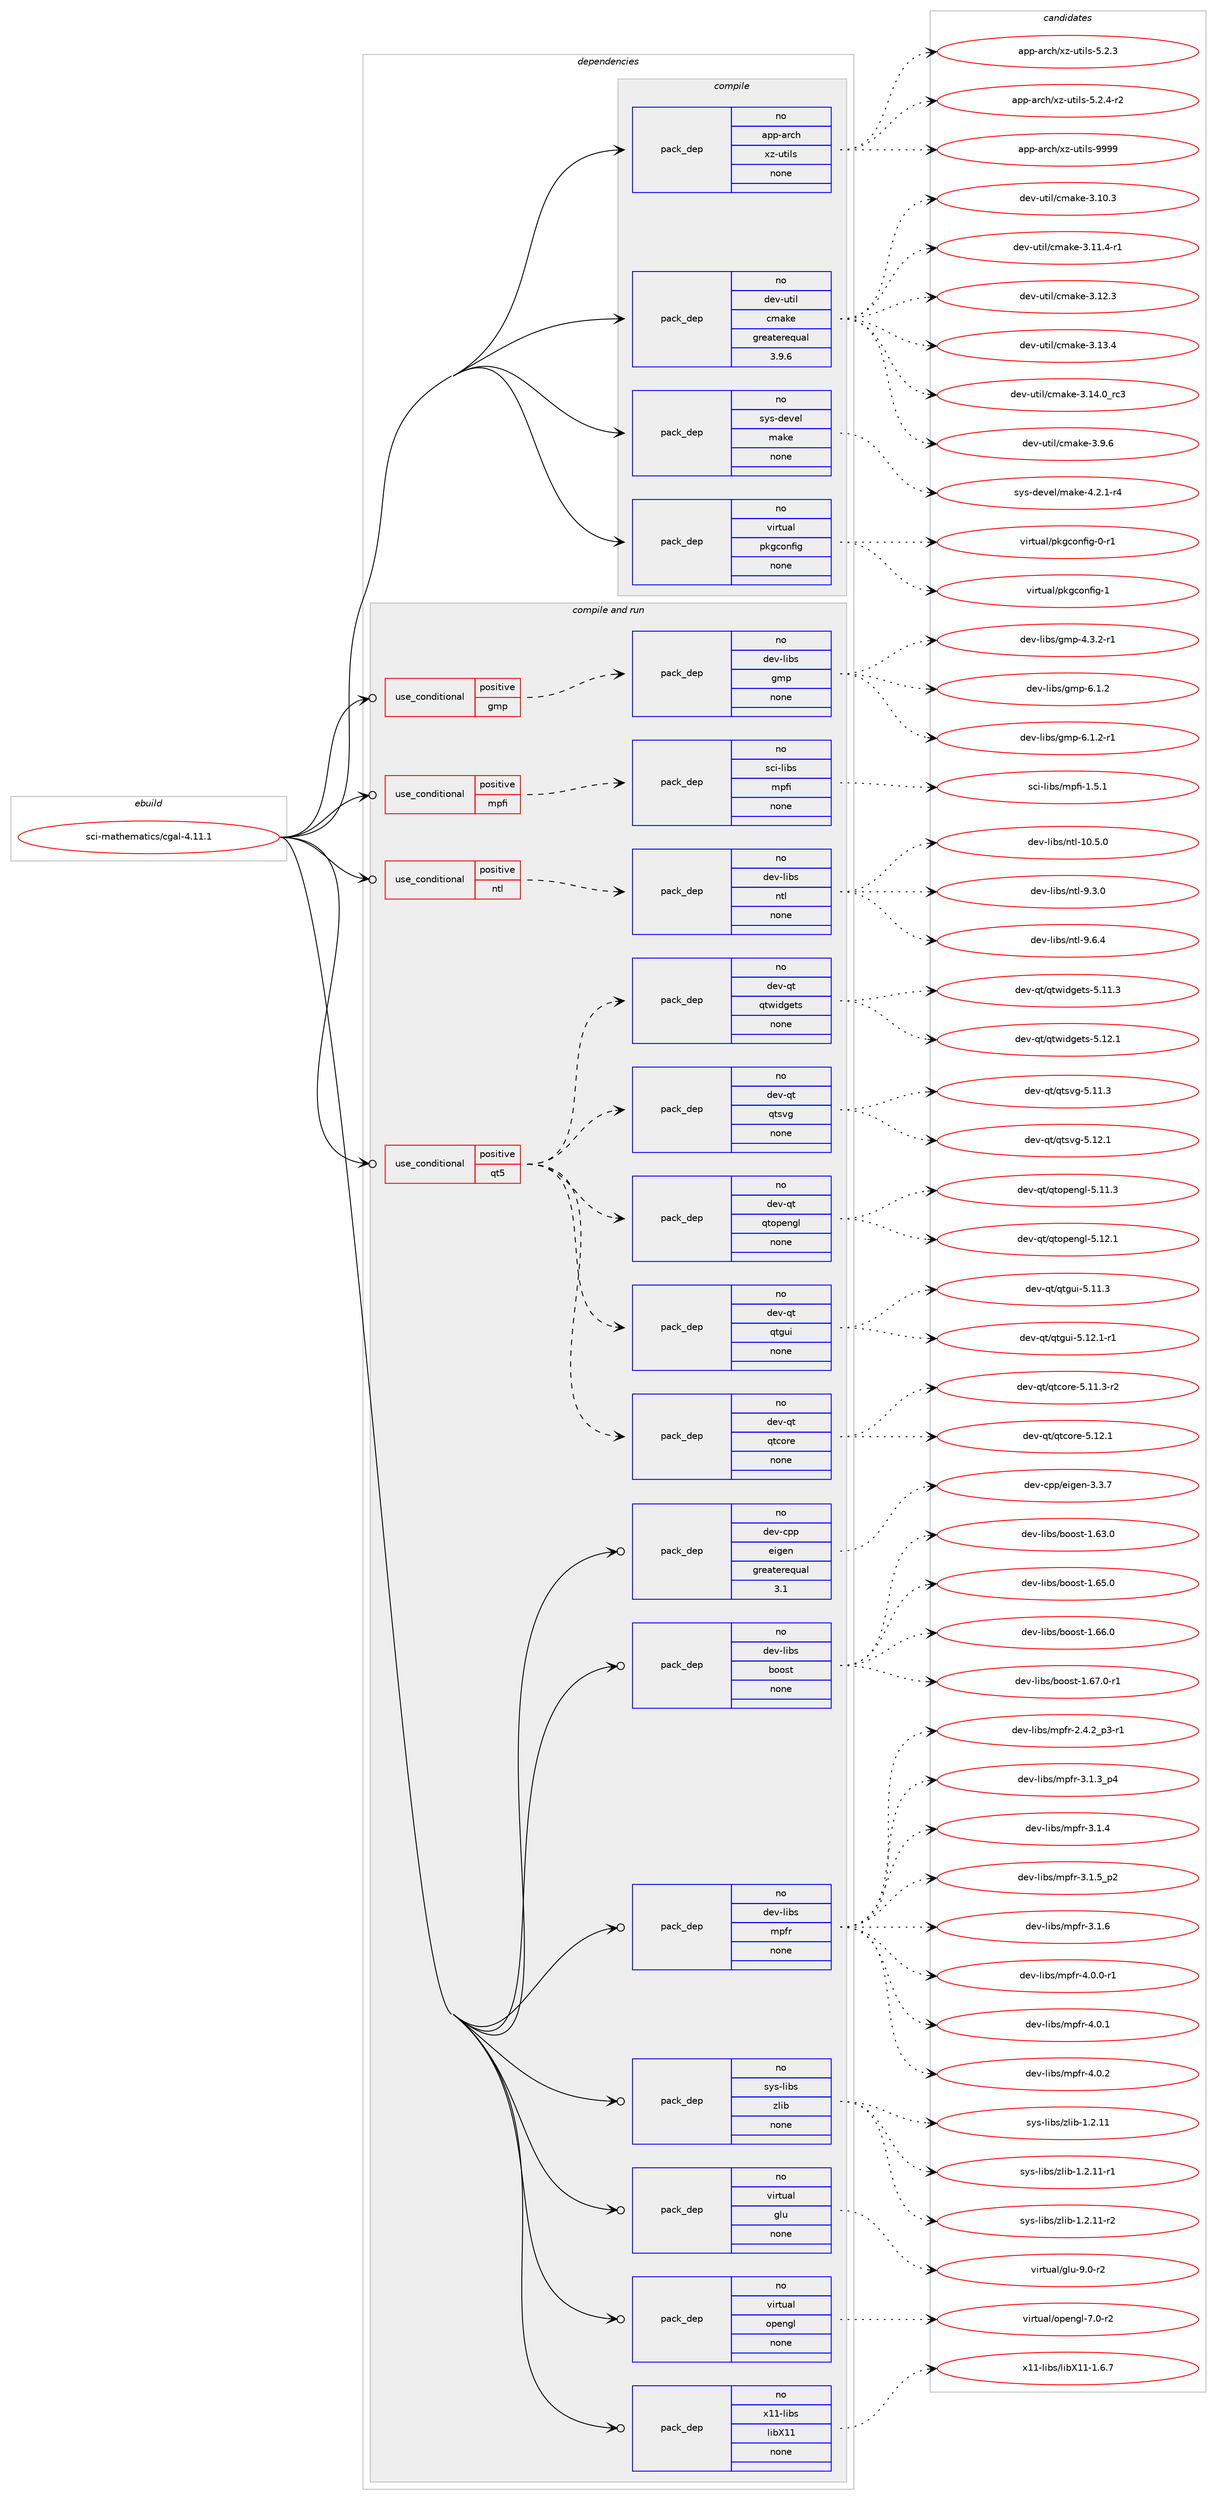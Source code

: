 digraph prolog {

# *************
# Graph options
# *************

newrank=true;
concentrate=true;
compound=true;
graph [rankdir=LR,fontname=Helvetica,fontsize=10,ranksep=1.5];#, ranksep=2.5, nodesep=0.2];
edge  [arrowhead=vee];
node  [fontname=Helvetica,fontsize=10];

# **********
# The ebuild
# **********

subgraph cluster_leftcol {
color=gray;
rank=same;
label=<<i>ebuild</i>>;
id [label="sci-mathematics/cgal-4.11.1", color=red, width=4, href="../sci-mathematics/cgal-4.11.1.svg"];
}

# ****************
# The dependencies
# ****************

subgraph cluster_midcol {
color=gray;
label=<<i>dependencies</i>>;
subgraph cluster_compile {
fillcolor="#eeeeee";
style=filled;
label=<<i>compile</i>>;
subgraph pack1215585 {
dependency1697835 [label=<<TABLE BORDER="0" CELLBORDER="1" CELLSPACING="0" CELLPADDING="4" WIDTH="220"><TR><TD ROWSPAN="6" CELLPADDING="30">pack_dep</TD></TR><TR><TD WIDTH="110">no</TD></TR><TR><TD>app-arch</TD></TR><TR><TD>xz-utils</TD></TR><TR><TD>none</TD></TR><TR><TD></TD></TR></TABLE>>, shape=none, color=blue];
}
id:e -> dependency1697835:w [weight=20,style="solid",arrowhead="vee"];
subgraph pack1215586 {
dependency1697836 [label=<<TABLE BORDER="0" CELLBORDER="1" CELLSPACING="0" CELLPADDING="4" WIDTH="220"><TR><TD ROWSPAN="6" CELLPADDING="30">pack_dep</TD></TR><TR><TD WIDTH="110">no</TD></TR><TR><TD>dev-util</TD></TR><TR><TD>cmake</TD></TR><TR><TD>greaterequal</TD></TR><TR><TD>3.9.6</TD></TR></TABLE>>, shape=none, color=blue];
}
id:e -> dependency1697836:w [weight=20,style="solid",arrowhead="vee"];
subgraph pack1215587 {
dependency1697837 [label=<<TABLE BORDER="0" CELLBORDER="1" CELLSPACING="0" CELLPADDING="4" WIDTH="220"><TR><TD ROWSPAN="6" CELLPADDING="30">pack_dep</TD></TR><TR><TD WIDTH="110">no</TD></TR><TR><TD>sys-devel</TD></TR><TR><TD>make</TD></TR><TR><TD>none</TD></TR><TR><TD></TD></TR></TABLE>>, shape=none, color=blue];
}
id:e -> dependency1697837:w [weight=20,style="solid",arrowhead="vee"];
subgraph pack1215588 {
dependency1697838 [label=<<TABLE BORDER="0" CELLBORDER="1" CELLSPACING="0" CELLPADDING="4" WIDTH="220"><TR><TD ROWSPAN="6" CELLPADDING="30">pack_dep</TD></TR><TR><TD WIDTH="110">no</TD></TR><TR><TD>virtual</TD></TR><TR><TD>pkgconfig</TD></TR><TR><TD>none</TD></TR><TR><TD></TD></TR></TABLE>>, shape=none, color=blue];
}
id:e -> dependency1697838:w [weight=20,style="solid",arrowhead="vee"];
}
subgraph cluster_compileandrun {
fillcolor="#eeeeee";
style=filled;
label=<<i>compile and run</i>>;
subgraph cond454422 {
dependency1697839 [label=<<TABLE BORDER="0" CELLBORDER="1" CELLSPACING="0" CELLPADDING="4"><TR><TD ROWSPAN="3" CELLPADDING="10">use_conditional</TD></TR><TR><TD>positive</TD></TR><TR><TD>gmp</TD></TR></TABLE>>, shape=none, color=red];
subgraph pack1215589 {
dependency1697840 [label=<<TABLE BORDER="0" CELLBORDER="1" CELLSPACING="0" CELLPADDING="4" WIDTH="220"><TR><TD ROWSPAN="6" CELLPADDING="30">pack_dep</TD></TR><TR><TD WIDTH="110">no</TD></TR><TR><TD>dev-libs</TD></TR><TR><TD>gmp</TD></TR><TR><TD>none</TD></TR><TR><TD></TD></TR></TABLE>>, shape=none, color=blue];
}
dependency1697839:e -> dependency1697840:w [weight=20,style="dashed",arrowhead="vee"];
}
id:e -> dependency1697839:w [weight=20,style="solid",arrowhead="odotvee"];
subgraph cond454423 {
dependency1697841 [label=<<TABLE BORDER="0" CELLBORDER="1" CELLSPACING="0" CELLPADDING="4"><TR><TD ROWSPAN="3" CELLPADDING="10">use_conditional</TD></TR><TR><TD>positive</TD></TR><TR><TD>mpfi</TD></TR></TABLE>>, shape=none, color=red];
subgraph pack1215590 {
dependency1697842 [label=<<TABLE BORDER="0" CELLBORDER="1" CELLSPACING="0" CELLPADDING="4" WIDTH="220"><TR><TD ROWSPAN="6" CELLPADDING="30">pack_dep</TD></TR><TR><TD WIDTH="110">no</TD></TR><TR><TD>sci-libs</TD></TR><TR><TD>mpfi</TD></TR><TR><TD>none</TD></TR><TR><TD></TD></TR></TABLE>>, shape=none, color=blue];
}
dependency1697841:e -> dependency1697842:w [weight=20,style="dashed",arrowhead="vee"];
}
id:e -> dependency1697841:w [weight=20,style="solid",arrowhead="odotvee"];
subgraph cond454424 {
dependency1697843 [label=<<TABLE BORDER="0" CELLBORDER="1" CELLSPACING="0" CELLPADDING="4"><TR><TD ROWSPAN="3" CELLPADDING="10">use_conditional</TD></TR><TR><TD>positive</TD></TR><TR><TD>ntl</TD></TR></TABLE>>, shape=none, color=red];
subgraph pack1215591 {
dependency1697844 [label=<<TABLE BORDER="0" CELLBORDER="1" CELLSPACING="0" CELLPADDING="4" WIDTH="220"><TR><TD ROWSPAN="6" CELLPADDING="30">pack_dep</TD></TR><TR><TD WIDTH="110">no</TD></TR><TR><TD>dev-libs</TD></TR><TR><TD>ntl</TD></TR><TR><TD>none</TD></TR><TR><TD></TD></TR></TABLE>>, shape=none, color=blue];
}
dependency1697843:e -> dependency1697844:w [weight=20,style="dashed",arrowhead="vee"];
}
id:e -> dependency1697843:w [weight=20,style="solid",arrowhead="odotvee"];
subgraph cond454425 {
dependency1697845 [label=<<TABLE BORDER="0" CELLBORDER="1" CELLSPACING="0" CELLPADDING="4"><TR><TD ROWSPAN="3" CELLPADDING="10">use_conditional</TD></TR><TR><TD>positive</TD></TR><TR><TD>qt5</TD></TR></TABLE>>, shape=none, color=red];
subgraph pack1215592 {
dependency1697846 [label=<<TABLE BORDER="0" CELLBORDER="1" CELLSPACING="0" CELLPADDING="4" WIDTH="220"><TR><TD ROWSPAN="6" CELLPADDING="30">pack_dep</TD></TR><TR><TD WIDTH="110">no</TD></TR><TR><TD>dev-qt</TD></TR><TR><TD>qtcore</TD></TR><TR><TD>none</TD></TR><TR><TD></TD></TR></TABLE>>, shape=none, color=blue];
}
dependency1697845:e -> dependency1697846:w [weight=20,style="dashed",arrowhead="vee"];
subgraph pack1215593 {
dependency1697847 [label=<<TABLE BORDER="0" CELLBORDER="1" CELLSPACING="0" CELLPADDING="4" WIDTH="220"><TR><TD ROWSPAN="6" CELLPADDING="30">pack_dep</TD></TR><TR><TD WIDTH="110">no</TD></TR><TR><TD>dev-qt</TD></TR><TR><TD>qtgui</TD></TR><TR><TD>none</TD></TR><TR><TD></TD></TR></TABLE>>, shape=none, color=blue];
}
dependency1697845:e -> dependency1697847:w [weight=20,style="dashed",arrowhead="vee"];
subgraph pack1215594 {
dependency1697848 [label=<<TABLE BORDER="0" CELLBORDER="1" CELLSPACING="0" CELLPADDING="4" WIDTH="220"><TR><TD ROWSPAN="6" CELLPADDING="30">pack_dep</TD></TR><TR><TD WIDTH="110">no</TD></TR><TR><TD>dev-qt</TD></TR><TR><TD>qtopengl</TD></TR><TR><TD>none</TD></TR><TR><TD></TD></TR></TABLE>>, shape=none, color=blue];
}
dependency1697845:e -> dependency1697848:w [weight=20,style="dashed",arrowhead="vee"];
subgraph pack1215595 {
dependency1697849 [label=<<TABLE BORDER="0" CELLBORDER="1" CELLSPACING="0" CELLPADDING="4" WIDTH="220"><TR><TD ROWSPAN="6" CELLPADDING="30">pack_dep</TD></TR><TR><TD WIDTH="110">no</TD></TR><TR><TD>dev-qt</TD></TR><TR><TD>qtsvg</TD></TR><TR><TD>none</TD></TR><TR><TD></TD></TR></TABLE>>, shape=none, color=blue];
}
dependency1697845:e -> dependency1697849:w [weight=20,style="dashed",arrowhead="vee"];
subgraph pack1215596 {
dependency1697850 [label=<<TABLE BORDER="0" CELLBORDER="1" CELLSPACING="0" CELLPADDING="4" WIDTH="220"><TR><TD ROWSPAN="6" CELLPADDING="30">pack_dep</TD></TR><TR><TD WIDTH="110">no</TD></TR><TR><TD>dev-qt</TD></TR><TR><TD>qtwidgets</TD></TR><TR><TD>none</TD></TR><TR><TD></TD></TR></TABLE>>, shape=none, color=blue];
}
dependency1697845:e -> dependency1697850:w [weight=20,style="dashed",arrowhead="vee"];
}
id:e -> dependency1697845:w [weight=20,style="solid",arrowhead="odotvee"];
subgraph pack1215597 {
dependency1697851 [label=<<TABLE BORDER="0" CELLBORDER="1" CELLSPACING="0" CELLPADDING="4" WIDTH="220"><TR><TD ROWSPAN="6" CELLPADDING="30">pack_dep</TD></TR><TR><TD WIDTH="110">no</TD></TR><TR><TD>dev-cpp</TD></TR><TR><TD>eigen</TD></TR><TR><TD>greaterequal</TD></TR><TR><TD>3.1</TD></TR></TABLE>>, shape=none, color=blue];
}
id:e -> dependency1697851:w [weight=20,style="solid",arrowhead="odotvee"];
subgraph pack1215598 {
dependency1697852 [label=<<TABLE BORDER="0" CELLBORDER="1" CELLSPACING="0" CELLPADDING="4" WIDTH="220"><TR><TD ROWSPAN="6" CELLPADDING="30">pack_dep</TD></TR><TR><TD WIDTH="110">no</TD></TR><TR><TD>dev-libs</TD></TR><TR><TD>boost</TD></TR><TR><TD>none</TD></TR><TR><TD></TD></TR></TABLE>>, shape=none, color=blue];
}
id:e -> dependency1697852:w [weight=20,style="solid",arrowhead="odotvee"];
subgraph pack1215599 {
dependency1697853 [label=<<TABLE BORDER="0" CELLBORDER="1" CELLSPACING="0" CELLPADDING="4" WIDTH="220"><TR><TD ROWSPAN="6" CELLPADDING="30">pack_dep</TD></TR><TR><TD WIDTH="110">no</TD></TR><TR><TD>dev-libs</TD></TR><TR><TD>mpfr</TD></TR><TR><TD>none</TD></TR><TR><TD></TD></TR></TABLE>>, shape=none, color=blue];
}
id:e -> dependency1697853:w [weight=20,style="solid",arrowhead="odotvee"];
subgraph pack1215600 {
dependency1697854 [label=<<TABLE BORDER="0" CELLBORDER="1" CELLSPACING="0" CELLPADDING="4" WIDTH="220"><TR><TD ROWSPAN="6" CELLPADDING="30">pack_dep</TD></TR><TR><TD WIDTH="110">no</TD></TR><TR><TD>sys-libs</TD></TR><TR><TD>zlib</TD></TR><TR><TD>none</TD></TR><TR><TD></TD></TR></TABLE>>, shape=none, color=blue];
}
id:e -> dependency1697854:w [weight=20,style="solid",arrowhead="odotvee"];
subgraph pack1215601 {
dependency1697855 [label=<<TABLE BORDER="0" CELLBORDER="1" CELLSPACING="0" CELLPADDING="4" WIDTH="220"><TR><TD ROWSPAN="6" CELLPADDING="30">pack_dep</TD></TR><TR><TD WIDTH="110">no</TD></TR><TR><TD>virtual</TD></TR><TR><TD>glu</TD></TR><TR><TD>none</TD></TR><TR><TD></TD></TR></TABLE>>, shape=none, color=blue];
}
id:e -> dependency1697855:w [weight=20,style="solid",arrowhead="odotvee"];
subgraph pack1215602 {
dependency1697856 [label=<<TABLE BORDER="0" CELLBORDER="1" CELLSPACING="0" CELLPADDING="4" WIDTH="220"><TR><TD ROWSPAN="6" CELLPADDING="30">pack_dep</TD></TR><TR><TD WIDTH="110">no</TD></TR><TR><TD>virtual</TD></TR><TR><TD>opengl</TD></TR><TR><TD>none</TD></TR><TR><TD></TD></TR></TABLE>>, shape=none, color=blue];
}
id:e -> dependency1697856:w [weight=20,style="solid",arrowhead="odotvee"];
subgraph pack1215603 {
dependency1697857 [label=<<TABLE BORDER="0" CELLBORDER="1" CELLSPACING="0" CELLPADDING="4" WIDTH="220"><TR><TD ROWSPAN="6" CELLPADDING="30">pack_dep</TD></TR><TR><TD WIDTH="110">no</TD></TR><TR><TD>x11-libs</TD></TR><TR><TD>libX11</TD></TR><TR><TD>none</TD></TR><TR><TD></TD></TR></TABLE>>, shape=none, color=blue];
}
id:e -> dependency1697857:w [weight=20,style="solid",arrowhead="odotvee"];
}
subgraph cluster_run {
fillcolor="#eeeeee";
style=filled;
label=<<i>run</i>>;
}
}

# **************
# The candidates
# **************

subgraph cluster_choices {
rank=same;
color=gray;
label=<<i>candidates</i>>;

subgraph choice1215585 {
color=black;
nodesep=1;
choice971121124597114991044712012245117116105108115455346504651 [label="app-arch/xz-utils-5.2.3", color=red, width=4,href="../app-arch/xz-utils-5.2.3.svg"];
choice9711211245971149910447120122451171161051081154553465046524511450 [label="app-arch/xz-utils-5.2.4-r2", color=red, width=4,href="../app-arch/xz-utils-5.2.4-r2.svg"];
choice9711211245971149910447120122451171161051081154557575757 [label="app-arch/xz-utils-9999", color=red, width=4,href="../app-arch/xz-utils-9999.svg"];
dependency1697835:e -> choice971121124597114991044712012245117116105108115455346504651:w [style=dotted,weight="100"];
dependency1697835:e -> choice9711211245971149910447120122451171161051081154553465046524511450:w [style=dotted,weight="100"];
dependency1697835:e -> choice9711211245971149910447120122451171161051081154557575757:w [style=dotted,weight="100"];
}
subgraph choice1215586 {
color=black;
nodesep=1;
choice1001011184511711610510847991099710710145514649484651 [label="dev-util/cmake-3.10.3", color=red, width=4,href="../dev-util/cmake-3.10.3.svg"];
choice10010111845117116105108479910997107101455146494946524511449 [label="dev-util/cmake-3.11.4-r1", color=red, width=4,href="../dev-util/cmake-3.11.4-r1.svg"];
choice1001011184511711610510847991099710710145514649504651 [label="dev-util/cmake-3.12.3", color=red, width=4,href="../dev-util/cmake-3.12.3.svg"];
choice1001011184511711610510847991099710710145514649514652 [label="dev-util/cmake-3.13.4", color=red, width=4,href="../dev-util/cmake-3.13.4.svg"];
choice1001011184511711610510847991099710710145514649524648951149951 [label="dev-util/cmake-3.14.0_rc3", color=red, width=4,href="../dev-util/cmake-3.14.0_rc3.svg"];
choice10010111845117116105108479910997107101455146574654 [label="dev-util/cmake-3.9.6", color=red, width=4,href="../dev-util/cmake-3.9.6.svg"];
dependency1697836:e -> choice1001011184511711610510847991099710710145514649484651:w [style=dotted,weight="100"];
dependency1697836:e -> choice10010111845117116105108479910997107101455146494946524511449:w [style=dotted,weight="100"];
dependency1697836:e -> choice1001011184511711610510847991099710710145514649504651:w [style=dotted,weight="100"];
dependency1697836:e -> choice1001011184511711610510847991099710710145514649514652:w [style=dotted,weight="100"];
dependency1697836:e -> choice1001011184511711610510847991099710710145514649524648951149951:w [style=dotted,weight="100"];
dependency1697836:e -> choice10010111845117116105108479910997107101455146574654:w [style=dotted,weight="100"];
}
subgraph choice1215587 {
color=black;
nodesep=1;
choice1151211154510010111810110847109971071014552465046494511452 [label="sys-devel/make-4.2.1-r4", color=red, width=4,href="../sys-devel/make-4.2.1-r4.svg"];
dependency1697837:e -> choice1151211154510010111810110847109971071014552465046494511452:w [style=dotted,weight="100"];
}
subgraph choice1215588 {
color=black;
nodesep=1;
choice11810511411611797108471121071039911111010210510345484511449 [label="virtual/pkgconfig-0-r1", color=red, width=4,href="../virtual/pkgconfig-0-r1.svg"];
choice1181051141161179710847112107103991111101021051034549 [label="virtual/pkgconfig-1", color=red, width=4,href="../virtual/pkgconfig-1.svg"];
dependency1697838:e -> choice11810511411611797108471121071039911111010210510345484511449:w [style=dotted,weight="100"];
dependency1697838:e -> choice1181051141161179710847112107103991111101021051034549:w [style=dotted,weight="100"];
}
subgraph choice1215589 {
color=black;
nodesep=1;
choice1001011184510810598115471031091124552465146504511449 [label="dev-libs/gmp-4.3.2-r1", color=red, width=4,href="../dev-libs/gmp-4.3.2-r1.svg"];
choice100101118451081059811547103109112455446494650 [label="dev-libs/gmp-6.1.2", color=red, width=4,href="../dev-libs/gmp-6.1.2.svg"];
choice1001011184510810598115471031091124554464946504511449 [label="dev-libs/gmp-6.1.2-r1", color=red, width=4,href="../dev-libs/gmp-6.1.2-r1.svg"];
dependency1697840:e -> choice1001011184510810598115471031091124552465146504511449:w [style=dotted,weight="100"];
dependency1697840:e -> choice100101118451081059811547103109112455446494650:w [style=dotted,weight="100"];
dependency1697840:e -> choice1001011184510810598115471031091124554464946504511449:w [style=dotted,weight="100"];
}
subgraph choice1215590 {
color=black;
nodesep=1;
choice11599105451081059811547109112102105454946534649 [label="sci-libs/mpfi-1.5.1", color=red, width=4,href="../sci-libs/mpfi-1.5.1.svg"];
dependency1697842:e -> choice11599105451081059811547109112102105454946534649:w [style=dotted,weight="100"];
}
subgraph choice1215591 {
color=black;
nodesep=1;
choice10010111845108105981154711011610845494846534648 [label="dev-libs/ntl-10.5.0", color=red, width=4,href="../dev-libs/ntl-10.5.0.svg"];
choice100101118451081059811547110116108455746514648 [label="dev-libs/ntl-9.3.0", color=red, width=4,href="../dev-libs/ntl-9.3.0.svg"];
choice100101118451081059811547110116108455746544652 [label="dev-libs/ntl-9.6.4", color=red, width=4,href="../dev-libs/ntl-9.6.4.svg"];
dependency1697844:e -> choice10010111845108105981154711011610845494846534648:w [style=dotted,weight="100"];
dependency1697844:e -> choice100101118451081059811547110116108455746514648:w [style=dotted,weight="100"];
dependency1697844:e -> choice100101118451081059811547110116108455746544652:w [style=dotted,weight="100"];
}
subgraph choice1215592 {
color=black;
nodesep=1;
choice100101118451131164711311699111114101455346494946514511450 [label="dev-qt/qtcore-5.11.3-r2", color=red, width=4,href="../dev-qt/qtcore-5.11.3-r2.svg"];
choice10010111845113116471131169911111410145534649504649 [label="dev-qt/qtcore-5.12.1", color=red, width=4,href="../dev-qt/qtcore-5.12.1.svg"];
dependency1697846:e -> choice100101118451131164711311699111114101455346494946514511450:w [style=dotted,weight="100"];
dependency1697846:e -> choice10010111845113116471131169911111410145534649504649:w [style=dotted,weight="100"];
}
subgraph choice1215593 {
color=black;
nodesep=1;
choice100101118451131164711311610311710545534649494651 [label="dev-qt/qtgui-5.11.3", color=red, width=4,href="../dev-qt/qtgui-5.11.3.svg"];
choice1001011184511311647113116103117105455346495046494511449 [label="dev-qt/qtgui-5.12.1-r1", color=red, width=4,href="../dev-qt/qtgui-5.12.1-r1.svg"];
dependency1697847:e -> choice100101118451131164711311610311710545534649494651:w [style=dotted,weight="100"];
dependency1697847:e -> choice1001011184511311647113116103117105455346495046494511449:w [style=dotted,weight="100"];
}
subgraph choice1215594 {
color=black;
nodesep=1;
choice100101118451131164711311611111210111010310845534649494651 [label="dev-qt/qtopengl-5.11.3", color=red, width=4,href="../dev-qt/qtopengl-5.11.3.svg"];
choice100101118451131164711311611111210111010310845534649504649 [label="dev-qt/qtopengl-5.12.1", color=red, width=4,href="../dev-qt/qtopengl-5.12.1.svg"];
dependency1697848:e -> choice100101118451131164711311611111210111010310845534649494651:w [style=dotted,weight="100"];
dependency1697848:e -> choice100101118451131164711311611111210111010310845534649504649:w [style=dotted,weight="100"];
}
subgraph choice1215595 {
color=black;
nodesep=1;
choice100101118451131164711311611511810345534649494651 [label="dev-qt/qtsvg-5.11.3", color=red, width=4,href="../dev-qt/qtsvg-5.11.3.svg"];
choice100101118451131164711311611511810345534649504649 [label="dev-qt/qtsvg-5.12.1", color=red, width=4,href="../dev-qt/qtsvg-5.12.1.svg"];
dependency1697849:e -> choice100101118451131164711311611511810345534649494651:w [style=dotted,weight="100"];
dependency1697849:e -> choice100101118451131164711311611511810345534649504649:w [style=dotted,weight="100"];
}
subgraph choice1215596 {
color=black;
nodesep=1;
choice100101118451131164711311611910510010310111611545534649494651 [label="dev-qt/qtwidgets-5.11.3", color=red, width=4,href="../dev-qt/qtwidgets-5.11.3.svg"];
choice100101118451131164711311611910510010310111611545534649504649 [label="dev-qt/qtwidgets-5.12.1", color=red, width=4,href="../dev-qt/qtwidgets-5.12.1.svg"];
dependency1697850:e -> choice100101118451131164711311611910510010310111611545534649494651:w [style=dotted,weight="100"];
dependency1697850:e -> choice100101118451131164711311611910510010310111611545534649504649:w [style=dotted,weight="100"];
}
subgraph choice1215597 {
color=black;
nodesep=1;
choice100101118459911211247101105103101110455146514655 [label="dev-cpp/eigen-3.3.7", color=red, width=4,href="../dev-cpp/eigen-3.3.7.svg"];
dependency1697851:e -> choice100101118459911211247101105103101110455146514655:w [style=dotted,weight="100"];
}
subgraph choice1215598 {
color=black;
nodesep=1;
choice1001011184510810598115479811111111511645494654514648 [label="dev-libs/boost-1.63.0", color=red, width=4,href="../dev-libs/boost-1.63.0.svg"];
choice1001011184510810598115479811111111511645494654534648 [label="dev-libs/boost-1.65.0", color=red, width=4,href="../dev-libs/boost-1.65.0.svg"];
choice1001011184510810598115479811111111511645494654544648 [label="dev-libs/boost-1.66.0", color=red, width=4,href="../dev-libs/boost-1.66.0.svg"];
choice10010111845108105981154798111111115116454946545546484511449 [label="dev-libs/boost-1.67.0-r1", color=red, width=4,href="../dev-libs/boost-1.67.0-r1.svg"];
dependency1697852:e -> choice1001011184510810598115479811111111511645494654514648:w [style=dotted,weight="100"];
dependency1697852:e -> choice1001011184510810598115479811111111511645494654534648:w [style=dotted,weight="100"];
dependency1697852:e -> choice1001011184510810598115479811111111511645494654544648:w [style=dotted,weight="100"];
dependency1697852:e -> choice10010111845108105981154798111111115116454946545546484511449:w [style=dotted,weight="100"];
}
subgraph choice1215599 {
color=black;
nodesep=1;
choice10010111845108105981154710911210211445504652465095112514511449 [label="dev-libs/mpfr-2.4.2_p3-r1", color=red, width=4,href="../dev-libs/mpfr-2.4.2_p3-r1.svg"];
choice1001011184510810598115471091121021144551464946519511252 [label="dev-libs/mpfr-3.1.3_p4", color=red, width=4,href="../dev-libs/mpfr-3.1.3_p4.svg"];
choice100101118451081059811547109112102114455146494652 [label="dev-libs/mpfr-3.1.4", color=red, width=4,href="../dev-libs/mpfr-3.1.4.svg"];
choice1001011184510810598115471091121021144551464946539511250 [label="dev-libs/mpfr-3.1.5_p2", color=red, width=4,href="../dev-libs/mpfr-3.1.5_p2.svg"];
choice100101118451081059811547109112102114455146494654 [label="dev-libs/mpfr-3.1.6", color=red, width=4,href="../dev-libs/mpfr-3.1.6.svg"];
choice1001011184510810598115471091121021144552464846484511449 [label="dev-libs/mpfr-4.0.0-r1", color=red, width=4,href="../dev-libs/mpfr-4.0.0-r1.svg"];
choice100101118451081059811547109112102114455246484649 [label="dev-libs/mpfr-4.0.1", color=red, width=4,href="../dev-libs/mpfr-4.0.1.svg"];
choice100101118451081059811547109112102114455246484650 [label="dev-libs/mpfr-4.0.2", color=red, width=4,href="../dev-libs/mpfr-4.0.2.svg"];
dependency1697853:e -> choice10010111845108105981154710911210211445504652465095112514511449:w [style=dotted,weight="100"];
dependency1697853:e -> choice1001011184510810598115471091121021144551464946519511252:w [style=dotted,weight="100"];
dependency1697853:e -> choice100101118451081059811547109112102114455146494652:w [style=dotted,weight="100"];
dependency1697853:e -> choice1001011184510810598115471091121021144551464946539511250:w [style=dotted,weight="100"];
dependency1697853:e -> choice100101118451081059811547109112102114455146494654:w [style=dotted,weight="100"];
dependency1697853:e -> choice1001011184510810598115471091121021144552464846484511449:w [style=dotted,weight="100"];
dependency1697853:e -> choice100101118451081059811547109112102114455246484649:w [style=dotted,weight="100"];
dependency1697853:e -> choice100101118451081059811547109112102114455246484650:w [style=dotted,weight="100"];
}
subgraph choice1215600 {
color=black;
nodesep=1;
choice1151211154510810598115471221081059845494650464949 [label="sys-libs/zlib-1.2.11", color=red, width=4,href="../sys-libs/zlib-1.2.11.svg"];
choice11512111545108105981154712210810598454946504649494511449 [label="sys-libs/zlib-1.2.11-r1", color=red, width=4,href="../sys-libs/zlib-1.2.11-r1.svg"];
choice11512111545108105981154712210810598454946504649494511450 [label="sys-libs/zlib-1.2.11-r2", color=red, width=4,href="../sys-libs/zlib-1.2.11-r2.svg"];
dependency1697854:e -> choice1151211154510810598115471221081059845494650464949:w [style=dotted,weight="100"];
dependency1697854:e -> choice11512111545108105981154712210810598454946504649494511449:w [style=dotted,weight="100"];
dependency1697854:e -> choice11512111545108105981154712210810598454946504649494511450:w [style=dotted,weight="100"];
}
subgraph choice1215601 {
color=black;
nodesep=1;
choice1181051141161179710847103108117455746484511450 [label="virtual/glu-9.0-r2", color=red, width=4,href="../virtual/glu-9.0-r2.svg"];
dependency1697855:e -> choice1181051141161179710847103108117455746484511450:w [style=dotted,weight="100"];
}
subgraph choice1215602 {
color=black;
nodesep=1;
choice1181051141161179710847111112101110103108455546484511450 [label="virtual/opengl-7.0-r2", color=red, width=4,href="../virtual/opengl-7.0-r2.svg"];
dependency1697856:e -> choice1181051141161179710847111112101110103108455546484511450:w [style=dotted,weight="100"];
}
subgraph choice1215603 {
color=black;
nodesep=1;
choice120494945108105981154710810598884949454946544655 [label="x11-libs/libX11-1.6.7", color=red, width=4,href="../x11-libs/libX11-1.6.7.svg"];
dependency1697857:e -> choice120494945108105981154710810598884949454946544655:w [style=dotted,weight="100"];
}
}

}
